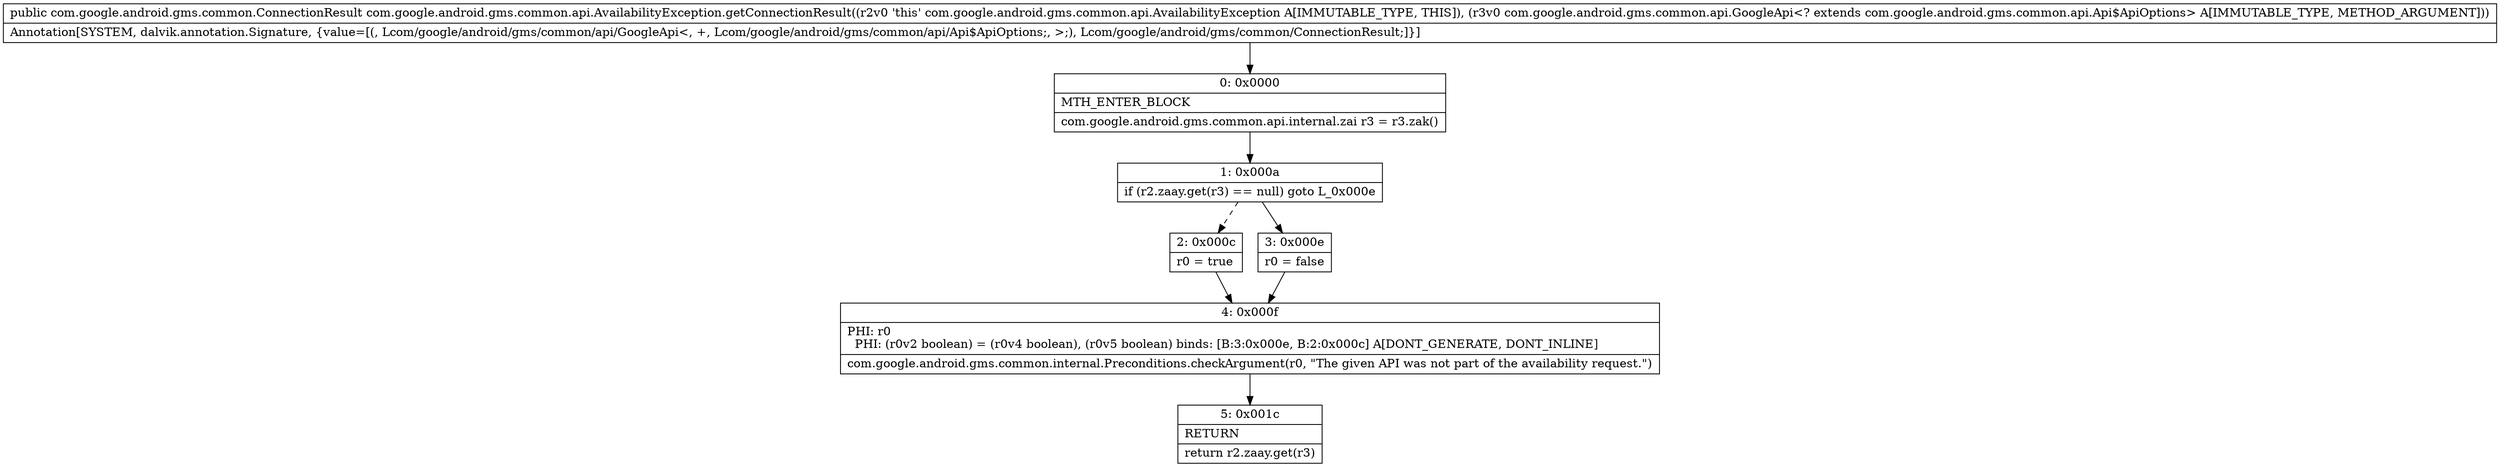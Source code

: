 digraph "CFG forcom.google.android.gms.common.api.AvailabilityException.getConnectionResult(Lcom\/google\/android\/gms\/common\/api\/GoogleApi;)Lcom\/google\/android\/gms\/common\/ConnectionResult;" {
Node_0 [shape=record,label="{0\:\ 0x0000|MTH_ENTER_BLOCK\l|com.google.android.gms.common.api.internal.zai r3 = r3.zak()\l}"];
Node_1 [shape=record,label="{1\:\ 0x000a|if (r2.zaay.get(r3) == null) goto L_0x000e\l}"];
Node_2 [shape=record,label="{2\:\ 0x000c|r0 = true\l}"];
Node_3 [shape=record,label="{3\:\ 0x000e|r0 = false\l}"];
Node_4 [shape=record,label="{4\:\ 0x000f|PHI: r0 \l  PHI: (r0v2 boolean) = (r0v4 boolean), (r0v5 boolean) binds: [B:3:0x000e, B:2:0x000c] A[DONT_GENERATE, DONT_INLINE]\l|com.google.android.gms.common.internal.Preconditions.checkArgument(r0, \"The given API was not part of the availability request.\")\l}"];
Node_5 [shape=record,label="{5\:\ 0x001c|RETURN\l|return r2.zaay.get(r3)\l}"];
MethodNode[shape=record,label="{public com.google.android.gms.common.ConnectionResult com.google.android.gms.common.api.AvailabilityException.getConnectionResult((r2v0 'this' com.google.android.gms.common.api.AvailabilityException A[IMMUTABLE_TYPE, THIS]), (r3v0 com.google.android.gms.common.api.GoogleApi\<? extends com.google.android.gms.common.api.Api$ApiOptions\> A[IMMUTABLE_TYPE, METHOD_ARGUMENT]))  | Annotation[SYSTEM, dalvik.annotation.Signature, \{value=[(, Lcom\/google\/android\/gms\/common\/api\/GoogleApi\<, +, Lcom\/google\/android\/gms\/common\/api\/Api$ApiOptions;, \>;), Lcom\/google\/android\/gms\/common\/ConnectionResult;]\}]\l}"];
MethodNode -> Node_0;
Node_0 -> Node_1;
Node_1 -> Node_2[style=dashed];
Node_1 -> Node_3;
Node_2 -> Node_4;
Node_3 -> Node_4;
Node_4 -> Node_5;
}

